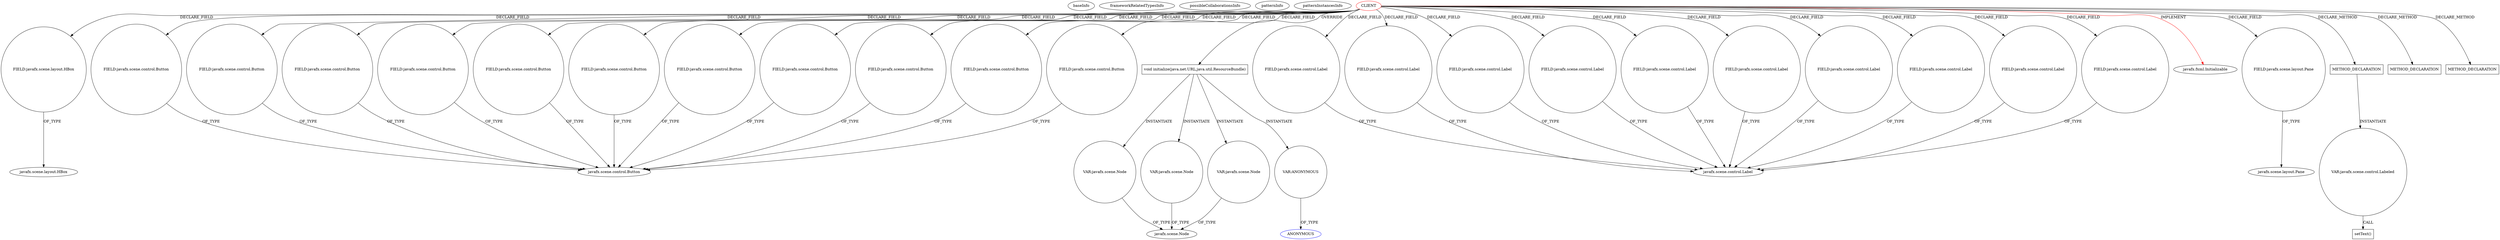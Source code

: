 digraph {
baseInfo[graphId=1285,category="pattern",isAnonymous=false,possibleRelation=false]
frameworkRelatedTypesInfo[0="javafx.fxml.Initializable"]
possibleCollaborationsInfo[]
patternInfo[frequency=2.0,patternRootClient=0]
patternInstancesInfo[0="hock323-eventManager~/hock323-eventManager/EventManager-master/src/eventManager/controller/pokerTournament/TournamentController.java~TournamentController~3009",1="RomeoGolf-BC~/RomeoGolf-BC/BC-master/src/romeogolf/bc/MainController.java~MainController~1142"]
52[label="FIELD:javafx.scene.layout.HBox",vertexType="FIELD_DECLARATION",isFrameworkType=false,shape=circle]
0[label="CLIENT",vertexType="ROOT_CLIENT_CLASS_DECLARATION",isFrameworkType=false,color=red]
8[label="FIELD:javafx.scene.control.Button",vertexType="FIELD_DECLARATION",isFrameworkType=false,shape=circle]
10[label="FIELD:javafx.scene.control.Button",vertexType="FIELD_DECLARATION",isFrameworkType=false,shape=circle]
6[label="FIELD:javafx.scene.control.Button",vertexType="FIELD_DECLARATION",isFrameworkType=false,shape=circle]
34[label="FIELD:javafx.scene.control.Button",vertexType="FIELD_DECLARATION",isFrameworkType=false,shape=circle]
32[label="FIELD:javafx.scene.control.Button",vertexType="FIELD_DECLARATION",isFrameworkType=false,shape=circle]
14[label="FIELD:javafx.scene.control.Button",vertexType="FIELD_DECLARATION",isFrameworkType=false,shape=circle]
16[label="FIELD:javafx.scene.control.Button",vertexType="FIELD_DECLARATION",isFrameworkType=false,shape=circle]
20[label="FIELD:javafx.scene.control.Button",vertexType="FIELD_DECLARATION",isFrameworkType=false,shape=circle]
28[label="FIELD:javafx.scene.control.Button",vertexType="FIELD_DECLARATION",isFrameworkType=false,shape=circle]
18[label="FIELD:javafx.scene.control.Button",vertexType="FIELD_DECLARATION",isFrameworkType=false,shape=circle]
12[label="FIELD:javafx.scene.control.Button",vertexType="FIELD_DECLARATION",isFrameworkType=false,shape=circle]
90[label="void initialize(java.net.URL,java.util.ResourceBundle)",vertexType="OVERRIDING_METHOD_DECLARATION",isFrameworkType=false,shape=box]
36[label="FIELD:javafx.scene.control.Label",vertexType="FIELD_DECLARATION",isFrameworkType=false,shape=circle]
37[label="javafx.scene.control.Label",vertexType="FRAMEWORK_CLASS_TYPE",isFrameworkType=false]
42[label="FIELD:javafx.scene.control.Label",vertexType="FIELD_DECLARATION",isFrameworkType=false,shape=circle]
56[label="FIELD:javafx.scene.control.Label",vertexType="FIELD_DECLARATION",isFrameworkType=false,shape=circle]
50[label="FIELD:javafx.scene.control.Label",vertexType="FIELD_DECLARATION",isFrameworkType=false,shape=circle]
46[label="FIELD:javafx.scene.control.Label",vertexType="FIELD_DECLARATION",isFrameworkType=false,shape=circle]
54[label="FIELD:javafx.scene.control.Label",vertexType="FIELD_DECLARATION",isFrameworkType=false,shape=circle]
38[label="FIELD:javafx.scene.control.Label",vertexType="FIELD_DECLARATION",isFrameworkType=false,shape=circle]
48[label="FIELD:javafx.scene.control.Label",vertexType="FIELD_DECLARATION",isFrameworkType=false,shape=circle]
44[label="FIELD:javafx.scene.control.Label",vertexType="FIELD_DECLARATION",isFrameworkType=false,shape=circle]
40[label="FIELD:javafx.scene.control.Label",vertexType="FIELD_DECLARATION",isFrameworkType=false,shape=circle]
7[label="javafx.scene.control.Button",vertexType="FRAMEWORK_CLASS_TYPE",isFrameworkType=false]
119[label="VAR:javafx.scene.Node",vertexType="VARIABLE_EXPRESION",isFrameworkType=false,shape=circle]
121[label="javafx.scene.Node",vertexType="FRAMEWORK_CLASS_TYPE",isFrameworkType=false]
142[label="VAR:javafx.scene.Node",vertexType="VARIABLE_EXPRESION",isFrameworkType=false,shape=circle]
98[label="VAR:ANONYMOUS",vertexType="VARIABLE_EXPRESION",isFrameworkType=false,shape=circle]
1[label="javafx.fxml.Initializable",vertexType="FRAMEWORK_INTERFACE_TYPE",isFrameworkType=false]
58[label="FIELD:javafx.scene.layout.Pane",vertexType="FIELD_DECLARATION",isFrameworkType=false,shape=circle]
59[label="javafx.scene.layout.Pane",vertexType="FRAMEWORK_CLASS_TYPE",isFrameworkType=false]
53[label="javafx.scene.layout.HBox",vertexType="FRAMEWORK_CLASS_TYPE",isFrameworkType=false]
781[label="METHOD_DECLARATION",vertexType="CLIENT_METHOD_DECLARATION",isFrameworkType=false,shape=box]
789[label="VAR:javafx.scene.control.Labeled",vertexType="VARIABLE_EXPRESION",isFrameworkType=false,shape=circle]
790[label="setText()",vertexType="INSIDE_CALL",isFrameworkType=false,shape=box]
559[label="METHOD_DECLARATION",vertexType="CLIENT_METHOD_DECLARATION",isFrameworkType=false,shape=box]
569[label="METHOD_DECLARATION",vertexType="CLIENT_METHOD_DECLARATION",isFrameworkType=false,shape=box]
99[label="ANONYMOUS",vertexType="REFERENCE_ANONYMOUS_DECLARATION",isFrameworkType=false,color=blue]
136[label="VAR:javafx.scene.Node",vertexType="VARIABLE_EXPRESION",isFrameworkType=false,shape=circle]
0->28[label="DECLARE_FIELD"]
781->789[label="INSTANTIATE"]
0->8[label="DECLARE_FIELD"]
136->121[label="OF_TYPE"]
98->99[label="OF_TYPE"]
0->42[label="DECLARE_FIELD"]
52->53[label="OF_TYPE"]
20->7[label="OF_TYPE"]
0->12[label="DECLARE_FIELD"]
0->50[label="DECLARE_FIELD"]
0->34[label="DECLARE_FIELD"]
0->14[label="DECLARE_FIELD"]
0->58[label="DECLARE_FIELD"]
44->37[label="OF_TYPE"]
0->18[label="DECLARE_FIELD"]
0->569[label="DECLARE_METHOD"]
0->16[label="DECLARE_FIELD"]
40->37[label="OF_TYPE"]
0->781[label="DECLARE_METHOD"]
14->7[label="OF_TYPE"]
0->48[label="DECLARE_FIELD"]
0->559[label="DECLARE_METHOD"]
54->37[label="OF_TYPE"]
0->38[label="DECLARE_FIELD"]
50->37[label="OF_TYPE"]
0->52[label="DECLARE_FIELD"]
0->32[label="DECLARE_FIELD"]
0->54[label="DECLARE_FIELD"]
38->37[label="OF_TYPE"]
0->10[label="DECLARE_FIELD"]
18->7[label="OF_TYPE"]
36->37[label="OF_TYPE"]
42->37[label="OF_TYPE"]
119->121[label="OF_TYPE"]
0->40[label="DECLARE_FIELD"]
6->7[label="OF_TYPE"]
0->56[label="DECLARE_FIELD"]
46->37[label="OF_TYPE"]
34->7[label="OF_TYPE"]
0->44[label="DECLARE_FIELD"]
142->121[label="OF_TYPE"]
28->7[label="OF_TYPE"]
90->142[label="INSTANTIATE"]
0->46[label="DECLARE_FIELD"]
8->7[label="OF_TYPE"]
90->98[label="INSTANTIATE"]
90->136[label="INSTANTIATE"]
0->90[label="OVERRIDE"]
90->119[label="INSTANTIATE"]
0->36[label="DECLARE_FIELD"]
0->6[label="DECLARE_FIELD"]
12->7[label="OF_TYPE"]
56->37[label="OF_TYPE"]
789->790[label="CALL"]
48->37[label="OF_TYPE"]
0->1[label="IMPLEMENT",color=red]
0->20[label="DECLARE_FIELD"]
10->7[label="OF_TYPE"]
16->7[label="OF_TYPE"]
32->7[label="OF_TYPE"]
58->59[label="OF_TYPE"]
}
